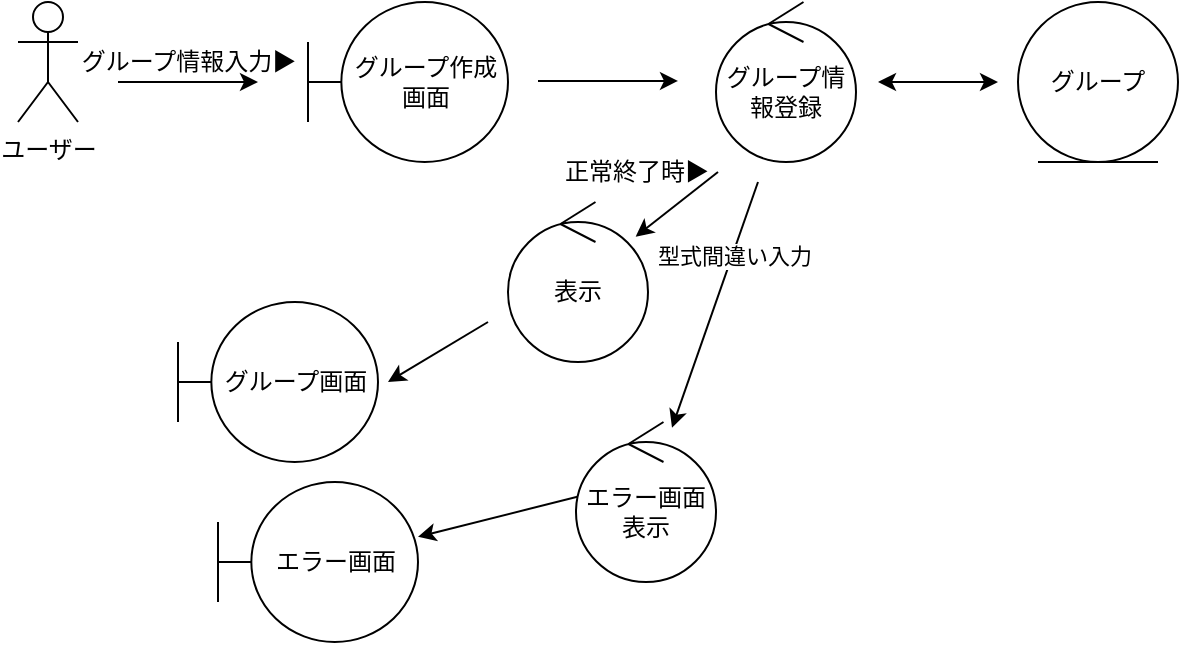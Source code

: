 <mxfile>
    <diagram id="wJeNWoLLC2793GoXLWI5" name="グループ作成">
        <mxGraphModel dx="276" dy="419" grid="1" gridSize="10" guides="1" tooltips="1" connect="1" arrows="1" fold="1" page="1" pageScale="1" pageWidth="827" pageHeight="1169" math="0" shadow="0">
            <root>
                <mxCell id="0"/>
                <mxCell id="1" parent="0"/>
                <mxCell id="2" value="ユーザー" style="shape=umlActor;verticalLabelPosition=bottom;verticalAlign=top;html=1;outlineConnect=0;" parent="1" vertex="1">
                    <mxGeometry x="30" y="190" width="30" height="60" as="geometry"/>
                </mxCell>
                <mxCell id="6" value="グループ作成画面" style="shape=umlBoundary;whiteSpace=wrap;html=1;" parent="1" vertex="1">
                    <mxGeometry x="175" y="190" width="100" height="80" as="geometry"/>
                </mxCell>
                <mxCell id="8" value="" style="endArrow=classic;html=1;" parent="1" edge="1">
                    <mxGeometry width="50" height="50" relative="1" as="geometry">
                        <mxPoint x="80" y="230" as="sourcePoint"/>
                        <mxPoint x="150" y="230" as="targetPoint"/>
                    </mxGeometry>
                </mxCell>
                <mxCell id="11" value="" style="endArrow=classic;html=1;" parent="1" edge="1">
                    <mxGeometry width="50" height="50" relative="1" as="geometry">
                        <mxPoint x="290" y="229.47" as="sourcePoint"/>
                        <mxPoint x="360" y="229.47" as="targetPoint"/>
                    </mxGeometry>
                </mxCell>
                <mxCell id="13" value="グループ画面" style="shape=umlBoundary;whiteSpace=wrap;html=1;" parent="1" vertex="1">
                    <mxGeometry x="110" y="340" width="100" height="80" as="geometry"/>
                </mxCell>
                <mxCell id="14" value="エラー画面" style="shape=umlBoundary;whiteSpace=wrap;html=1;" parent="1" vertex="1">
                    <mxGeometry x="130" y="430" width="100" height="80" as="geometry"/>
                </mxCell>
                <mxCell id="15" value="" style="endArrow=classic;html=1;" parent="1" target="28" edge="1">
                    <mxGeometry width="50" height="50" relative="1" as="geometry">
                        <mxPoint x="380" y="275" as="sourcePoint"/>
                        <mxPoint x="412" y="315" as="targetPoint"/>
                    </mxGeometry>
                </mxCell>
                <mxCell id="16" value="" style="endArrow=classic;html=1;" parent="1" target="29" edge="1">
                    <mxGeometry width="50" height="50" relative="1" as="geometry">
                        <mxPoint x="400" y="280" as="sourcePoint"/>
                        <mxPoint x="370" y="360" as="targetPoint"/>
                    </mxGeometry>
                </mxCell>
                <mxCell id="33" value="型式間違い入力" style="edgeLabel;html=1;align=center;verticalAlign=middle;resizable=0;points=[];" parent="16" vertex="1" connectable="0">
                    <mxGeometry x="-0.406" y="1" relative="1" as="geometry">
                        <mxPoint as="offset"/>
                    </mxGeometry>
                </mxCell>
                <mxCell id="17" value="" style="endArrow=classic;html=1;" parent="1" edge="1">
                    <mxGeometry width="50" height="50" relative="1" as="geometry">
                        <mxPoint x="265" y="350" as="sourcePoint"/>
                        <mxPoint x="215" y="380" as="targetPoint"/>
                    </mxGeometry>
                </mxCell>
                <mxCell id="19" value="グループ情報登録" style="ellipse;shape=umlControl;whiteSpace=wrap;html=1;" parent="1" vertex="1">
                    <mxGeometry x="379" y="190" width="70" height="80" as="geometry"/>
                </mxCell>
                <mxCell id="22" value="グループ情報入力▶" style="text;html=1;align=center;verticalAlign=middle;resizable=0;points=[];autosize=1;strokeColor=none;fillColor=none;" parent="1" vertex="1">
                    <mxGeometry x="50" y="205" width="130" height="30" as="geometry"/>
                </mxCell>
                <mxCell id="26" value="" style="endArrow=classic;html=1;" parent="1" target="14" edge="1">
                    <mxGeometry width="50" height="50" relative="1" as="geometry">
                        <mxPoint x="339" y="430" as="sourcePoint"/>
                        <mxPoint x="379" y="438.95" as="targetPoint"/>
                    </mxGeometry>
                </mxCell>
                <mxCell id="27" value="グループ" style="ellipse;shape=umlEntity;whiteSpace=wrap;html=1;" parent="1" vertex="1">
                    <mxGeometry x="530" y="190" width="80" height="80" as="geometry"/>
                </mxCell>
                <mxCell id="28" value="表示" style="ellipse;shape=umlControl;whiteSpace=wrap;html=1;" parent="1" vertex="1">
                    <mxGeometry x="275" y="290" width="70" height="80" as="geometry"/>
                </mxCell>
                <mxCell id="29" value="エラー画面表示" style="ellipse;shape=umlControl;whiteSpace=wrap;html=1;" parent="1" vertex="1">
                    <mxGeometry x="309" y="400" width="70" height="80" as="geometry"/>
                </mxCell>
                <mxCell id="31" value="正常終了時▶" style="text;html=1;align=center;verticalAlign=middle;resizable=0;points=[];autosize=1;strokeColor=none;fillColor=none;" parent="1" vertex="1">
                    <mxGeometry x="289" y="260" width="100" height="30" as="geometry"/>
                </mxCell>
                <mxCell id="4wMDzKGDCmmX4mm_2s63-34" value="" style="endArrow=classic;startArrow=classic;html=1;" parent="1" edge="1">
                    <mxGeometry width="50" height="50" relative="1" as="geometry">
                        <mxPoint x="460" y="230" as="sourcePoint"/>
                        <mxPoint x="520" y="230" as="targetPoint"/>
                    </mxGeometry>
                </mxCell>
            </root>
        </mxGraphModel>
    </diagram>
    <diagram id="9w4y1-wrtkpJkyDEFTM0" name="グループ参加">
        <mxGraphModel dx="492" dy="559" grid="1" gridSize="10" guides="1" tooltips="1" connect="1" arrows="1" fold="1" page="1" pageScale="1" pageWidth="827" pageHeight="1169" math="0" shadow="0">
            <root>
                <mxCell id="0"/>
                <mxCell id="1" parent="0"/>
                <mxCell id="sMGENTJ3LTWp_Eu01ZLw-1" value="ユーザー" style="shape=umlActor;verticalLabelPosition=bottom;verticalAlign=top;html=1;outlineConnect=0;" parent="1" vertex="1">
                    <mxGeometry x="30" y="190" width="30" height="60" as="geometry"/>
                </mxCell>
                <mxCell id="sMGENTJ3LTWp_Eu01ZLw-2" value="グループ参加画面" style="shape=umlBoundary;whiteSpace=wrap;html=1;" parent="1" vertex="1">
                    <mxGeometry x="189" y="190" width="100" height="80" as="geometry"/>
                </mxCell>
                <mxCell id="sMGENTJ3LTWp_Eu01ZLw-3" value="" style="endArrow=classic;html=1;" parent="1" edge="1">
                    <mxGeometry width="50" height="50" relative="1" as="geometry">
                        <mxPoint x="80" y="230" as="sourcePoint"/>
                        <mxPoint x="180" y="230" as="targetPoint"/>
                    </mxGeometry>
                </mxCell>
                <mxCell id="sMGENTJ3LTWp_Eu01ZLw-4" value="" style="endArrow=classic;html=1;" parent="1" edge="1">
                    <mxGeometry width="50" height="50" relative="1" as="geometry">
                        <mxPoint x="290" y="229.47" as="sourcePoint"/>
                        <mxPoint x="360" y="229.47" as="targetPoint"/>
                    </mxGeometry>
                </mxCell>
                <mxCell id="sMGENTJ3LTWp_Eu01ZLw-5" value="グループ画面" style="shape=umlBoundary;whiteSpace=wrap;html=1;" parent="1" vertex="1">
                    <mxGeometry x="110" y="340" width="100" height="80" as="geometry"/>
                </mxCell>
                <mxCell id="sMGENTJ3LTWp_Eu01ZLw-6" value="エラー画面" style="shape=umlBoundary;whiteSpace=wrap;html=1;" parent="1" vertex="1">
                    <mxGeometry x="130" y="430" width="100" height="80" as="geometry"/>
                </mxCell>
                <mxCell id="sMGENTJ3LTWp_Eu01ZLw-7" value="" style="endArrow=classic;html=1;" parent="1" target="sMGENTJ3LTWp_Eu01ZLw-15" edge="1">
                    <mxGeometry width="50" height="50" relative="1" as="geometry">
                        <mxPoint x="380" y="275" as="sourcePoint"/>
                        <mxPoint x="412" y="315" as="targetPoint"/>
                    </mxGeometry>
                </mxCell>
                <mxCell id="sMGENTJ3LTWp_Eu01ZLw-8" value="" style="endArrow=classic;html=1;" parent="1" edge="1">
                    <mxGeometry width="50" height="50" relative="1" as="geometry">
                        <mxPoint x="400" y="280" as="sourcePoint"/>
                        <mxPoint x="356.999" y="402.861" as="targetPoint"/>
                    </mxGeometry>
                </mxCell>
                <mxCell id="sMGENTJ3LTWp_Eu01ZLw-9" value="入力間違い" style="edgeLabel;html=1;align=center;verticalAlign=middle;resizable=0;points=[];" parent="sMGENTJ3LTWp_Eu01ZLw-8" vertex="1" connectable="0">
                    <mxGeometry x="-0.406" y="1" relative="1" as="geometry">
                        <mxPoint as="offset"/>
                    </mxGeometry>
                </mxCell>
                <mxCell id="sMGENTJ3LTWp_Eu01ZLw-10" value="" style="endArrow=classic;html=1;" parent="1" edge="1">
                    <mxGeometry width="50" height="50" relative="1" as="geometry">
                        <mxPoint x="265" y="350" as="sourcePoint"/>
                        <mxPoint x="215" y="380" as="targetPoint"/>
                    </mxGeometry>
                </mxCell>
                <mxCell id="sMGENTJ3LTWp_Eu01ZLw-11" value="入力内容照合" style="ellipse;shape=umlControl;whiteSpace=wrap;html=1;" parent="1" vertex="1">
                    <mxGeometry x="380" y="190" width="69" height="80" as="geometry"/>
                </mxCell>
                <mxCell id="sMGENTJ3LTWp_Eu01ZLw-12" value="グループID、パスワード&lt;br&gt;入力▶" style="text;html=1;align=center;verticalAlign=middle;resizable=0;points=[];autosize=1;strokeColor=none;fillColor=none;" parent="1" vertex="1">
                    <mxGeometry x="50" y="190" width="160" height="40" as="geometry"/>
                </mxCell>
                <mxCell id="sMGENTJ3LTWp_Eu01ZLw-13" value="" style="endArrow=classic;html=1;" parent="1" target="sMGENTJ3LTWp_Eu01ZLw-6" edge="1">
                    <mxGeometry width="50" height="50" relative="1" as="geometry">
                        <mxPoint x="339" y="430" as="sourcePoint"/>
                        <mxPoint x="379" y="438.95" as="targetPoint"/>
                    </mxGeometry>
                </mxCell>
                <mxCell id="sMGENTJ3LTWp_Eu01ZLw-14" value="グループ" style="ellipse;shape=umlEntity;whiteSpace=wrap;html=1;" parent="1" vertex="1">
                    <mxGeometry x="530" y="190" width="80" height="80" as="geometry"/>
                </mxCell>
                <mxCell id="sMGENTJ3LTWp_Eu01ZLw-15" value="表示" style="ellipse;shape=umlControl;whiteSpace=wrap;html=1;" parent="1" vertex="1">
                    <mxGeometry x="275" y="290" width="70" height="80" as="geometry"/>
                </mxCell>
                <mxCell id="sMGENTJ3LTWp_Eu01ZLw-16" value="エラー画面表示" style="ellipse;shape=umlControl;whiteSpace=wrap;html=1;" parent="1" vertex="1">
                    <mxGeometry x="309" y="400" width="70" height="80" as="geometry"/>
                </mxCell>
                <mxCell id="sMGENTJ3LTWp_Eu01ZLw-17" value="正常終了時▶" style="text;html=1;align=center;verticalAlign=middle;resizable=0;points=[];autosize=1;strokeColor=none;fillColor=none;" parent="1" vertex="1">
                    <mxGeometry x="289" y="260" width="100" height="30" as="geometry"/>
                </mxCell>
                <mxCell id="sMGENTJ3LTWp_Eu01ZLw-18" value="" style="endArrow=classic;startArrow=classic;html=1;" parent="1" edge="1">
                    <mxGeometry width="50" height="50" relative="1" as="geometry">
                        <mxPoint x="460" y="230" as="sourcePoint"/>
                        <mxPoint x="520" y="230" as="targetPoint"/>
                    </mxGeometry>
                </mxCell>
            </root>
        </mxGraphModel>
    </diagram>
    <diagram id="cIU3wZV6-8qFfKKW9375" name="グループ退出">
        <mxGraphModel dx="568" dy="645" grid="1" gridSize="10" guides="1" tooltips="1" connect="1" arrows="1" fold="1" page="1" pageScale="1" pageWidth="827" pageHeight="1169" math="0" shadow="0">
            <root>
                <mxCell id="0"/>
                <mxCell id="1" parent="0"/>
                <mxCell id="ybOlB4m-9DZy0hFJwoOR-1" value="ユーザー" style="shape=umlActor;verticalLabelPosition=bottom;verticalAlign=top;html=1;outlineConnect=0;" parent="1" vertex="1">
                    <mxGeometry x="40" y="380" width="40" height="80" as="geometry"/>
                </mxCell>
                <mxCell id="ybOlB4m-9DZy0hFJwoOR-2" value="表示" style="ellipse;shape=umlControl;whiteSpace=wrap;html=1;" parent="1" vertex="1">
                    <mxGeometry x="350" y="430" width="80" height="90" as="geometry"/>
                </mxCell>
                <mxCell id="ybOlB4m-9DZy0hFJwoOR-3" value="グループ" style="ellipse;shape=umlEntity;whiteSpace=wrap;html=1;" parent="1" vertex="1">
                    <mxGeometry x="670" y="535" width="80" height="80" as="geometry"/>
                </mxCell>
                <mxCell id="ybOlB4m-9DZy0hFJwoOR-4" value="グループ確認画面" style="shape=umlBoundary;whiteSpace=wrap;html=1;" parent="1" vertex="1">
                    <mxGeometry x="180" y="380" width="100" height="80" as="geometry"/>
                </mxCell>
                <mxCell id="ybOlB4m-9DZy0hFJwoOR-5" value="トップページ" style="shape=umlBoundary;whiteSpace=wrap;html=1;" parent="1" vertex="1">
                    <mxGeometry x="180" y="700" width="100" height="80" as="geometry"/>
                </mxCell>
                <mxCell id="ybOlB4m-9DZy0hFJwoOR-6" style="edgeStyle=none;html=1;" parent="1" source="ybOlB4m-9DZy0hFJwoOR-7" target="ybOlB4m-9DZy0hFJwoOR-9" edge="1">
                    <mxGeometry relative="1" as="geometry"/>
                </mxCell>
                <mxCell id="ybOlB4m-9DZy0hFJwoOR-7" value="退出&lt;br&gt;ダイアログ" style="shape=umlBoundary;whiteSpace=wrap;html=1;" parent="1" vertex="1">
                    <mxGeometry x="180" y="535" width="100" height="80" as="geometry"/>
                </mxCell>
                <mxCell id="ybOlB4m-9DZy0hFJwoOR-8" value="表示" style="ellipse;shape=umlControl;whiteSpace=wrap;html=1;" parent="1" vertex="1">
                    <mxGeometry x="400" y="625" width="80" height="90" as="geometry"/>
                </mxCell>
                <mxCell id="ybOlB4m-9DZy0hFJwoOR-9" value="更新" style="ellipse;shape=umlControl;whiteSpace=wrap;html=1;" parent="1" vertex="1">
                    <mxGeometry x="510" y="530" width="80" height="90" as="geometry"/>
                </mxCell>
                <mxCell id="ybOlB4m-9DZy0hFJwoOR-10" value="" style="endArrow=classic;html=1;" parent="1" source="ybOlB4m-9DZy0hFJwoOR-1" edge="1">
                    <mxGeometry width="50" height="50" relative="1" as="geometry">
                        <mxPoint x="80" y="370" as="sourcePoint"/>
                        <mxPoint x="180" y="420" as="targetPoint"/>
                    </mxGeometry>
                </mxCell>
                <mxCell id="ybOlB4m-9DZy0hFJwoOR-11" value="" style="endArrow=classic;html=1;exitX=1.007;exitY=0.458;exitDx=0;exitDy=0;exitPerimeter=0;" parent="1" source="ybOlB4m-9DZy0hFJwoOR-4" target="ybOlB4m-9DZy0hFJwoOR-2" edge="1">
                    <mxGeometry width="50" height="50" relative="1" as="geometry">
                        <mxPoint x="390" y="440" as="sourcePoint"/>
                        <mxPoint x="440" y="390" as="targetPoint"/>
                    </mxGeometry>
                </mxCell>
                <mxCell id="ybOlB4m-9DZy0hFJwoOR-12" value="" style="endArrow=classic;startArrow=classic;html=1;entryX=0;entryY=0.5;entryDx=0;entryDy=0;" parent="1" source="ybOlB4m-9DZy0hFJwoOR-9" target="ybOlB4m-9DZy0hFJwoOR-3" edge="1">
                    <mxGeometry width="50" height="50" relative="1" as="geometry">
                        <mxPoint x="640" y="510" as="sourcePoint"/>
                        <mxPoint x="520" y="480" as="targetPoint"/>
                    </mxGeometry>
                </mxCell>
                <mxCell id="ybOlB4m-9DZy0hFJwoOR-13" value="" style="endArrow=classic;html=1;exitX=-0.025;exitY=0.578;exitDx=0;exitDy=0;exitPerimeter=0;entryX=0.88;entryY=0.146;entryDx=0;entryDy=0;entryPerimeter=0;" parent="1" source="ybOlB4m-9DZy0hFJwoOR-2" target="ybOlB4m-9DZy0hFJwoOR-7" edge="1">
                    <mxGeometry width="50" height="50" relative="1" as="geometry">
                        <mxPoint x="390" y="480" as="sourcePoint"/>
                        <mxPoint x="280" y="540" as="targetPoint"/>
                    </mxGeometry>
                </mxCell>
                <mxCell id="ybOlB4m-9DZy0hFJwoOR-14" value="" style="endArrow=classic;html=1;entryX=0.867;entryY=0.244;entryDx=0;entryDy=0;entryPerimeter=0;" parent="1" source="ybOlB4m-9DZy0hFJwoOR-9" target="ybOlB4m-9DZy0hFJwoOR-8" edge="1">
                    <mxGeometry width="50" height="50" relative="1" as="geometry">
                        <mxPoint x="520" y="460" as="sourcePoint"/>
                        <mxPoint x="440" y="430" as="targetPoint"/>
                    </mxGeometry>
                </mxCell>
                <mxCell id="ybOlB4m-9DZy0hFJwoOR-15" value="" style="endArrow=classic;html=1;exitX=0;exitY=0.659;exitDx=0;exitDy=0;exitPerimeter=0;entryX=1.007;entryY=0.508;entryDx=0;entryDy=0;entryPerimeter=0;" parent="1" source="ybOlB4m-9DZy0hFJwoOR-8" target="ybOlB4m-9DZy0hFJwoOR-5" edge="1">
                    <mxGeometry width="50" height="50" relative="1" as="geometry">
                        <mxPoint x="360" y="570" as="sourcePoint"/>
                        <mxPoint x="410" y="520" as="targetPoint"/>
                    </mxGeometry>
                </mxCell>
                <mxCell id="ybOlB4m-9DZy0hFJwoOR-16" value="退出をクリック▶" style="text;html=1;strokeColor=none;fillColor=none;align=center;verticalAlign=middle;whiteSpace=wrap;rounded=0;" parent="1" vertex="1">
                    <mxGeometry x="80" y="390" width="100" height="30" as="geometry"/>
                </mxCell>
                <mxCell id="ybOlB4m-9DZy0hFJwoOR-17" value="表示" style="ellipse;shape=umlControl;whiteSpace=wrap;html=1;" parent="1" vertex="1">
                    <mxGeometry x="460" y="765" width="80" height="90" as="geometry"/>
                </mxCell>
                <mxCell id="ybOlB4m-9DZy0hFJwoOR-18" value="退出処理&lt;br&gt;エラー" style="shape=umlBoundary;whiteSpace=wrap;html=1;" parent="1" vertex="1">
                    <mxGeometry x="180" y="820" width="100" height="80" as="geometry"/>
                </mxCell>
                <mxCell id="ybOlB4m-9DZy0hFJwoOR-19" value="" style="endArrow=classic;html=1;entryX=1.027;entryY=0.458;entryDx=0;entryDy=0;entryPerimeter=0;exitX=0.017;exitY=0.504;exitDx=0;exitDy=0;exitPerimeter=0;" parent="1" source="ybOlB4m-9DZy0hFJwoOR-17" target="ybOlB4m-9DZy0hFJwoOR-18" edge="1">
                    <mxGeometry width="50" height="50" relative="1" as="geometry">
                        <mxPoint x="360" y="680" as="sourcePoint"/>
                        <mxPoint x="410" y="630" as="targetPoint"/>
                    </mxGeometry>
                </mxCell>
                <mxCell id="ybOlB4m-9DZy0hFJwoOR-20" value="" style="endArrow=classic;html=1;entryX=0.867;entryY=0.23;entryDx=0;entryDy=0;entryPerimeter=0;" parent="1" source="ybOlB4m-9DZy0hFJwoOR-9" target="ybOlB4m-9DZy0hFJwoOR-17" edge="1">
                    <mxGeometry width="50" height="50" relative="1" as="geometry">
                        <mxPoint x="520" y="460" as="sourcePoint"/>
                        <mxPoint x="410" y="630" as="targetPoint"/>
                    </mxGeometry>
                </mxCell>
                <mxCell id="ybOlB4m-9DZy0hFJwoOR-21" value="システム&lt;br&gt;不良時▼" style="text;html=1;align=center;verticalAlign=middle;resizable=0;points=[];autosize=1;strokeColor=none;fillColor=none;" parent="1" vertex="1">
                    <mxGeometry x="530" y="700" width="70" height="40" as="geometry"/>
                </mxCell>
                <mxCell id="ybOlB4m-9DZy0hFJwoOR-22" value="正常終了時▼" style="text;html=1;align=center;verticalAlign=middle;resizable=0;points=[];autosize=1;strokeColor=none;fillColor=none;" parent="1" vertex="1">
                    <mxGeometry x="400" y="600" width="100" height="30" as="geometry"/>
                </mxCell>
                <mxCell id="ybOlB4m-9DZy0hFJwoOR-23" value="" style="endArrow=classic;html=1;entryX=0.58;entryY=1.025;entryDx=0;entryDy=0;entryPerimeter=0;exitX=0.564;exitY=-0.037;exitDx=0;exitDy=0;exitPerimeter=0;" parent="1" source="ybOlB4m-9DZy0hFJwoOR-7" target="ybOlB4m-9DZy0hFJwoOR-4" edge="1">
                    <mxGeometry width="50" height="50" relative="1" as="geometry">
                        <mxPoint x="238" y="520" as="sourcePoint"/>
                        <mxPoint x="300" y="550" as="targetPoint"/>
                    </mxGeometry>
                </mxCell>
                <mxCell id="ybOlB4m-9DZy0hFJwoOR-24" value="" style="endArrow=classic;html=1;entryX=0;entryY=0.458;entryDx=0;entryDy=0;entryPerimeter=0;" parent="1" target="ybOlB4m-9DZy0hFJwoOR-7" edge="1">
                    <mxGeometry width="50" height="50" relative="1" as="geometry">
                        <mxPoint x="80" y="420" as="sourcePoint"/>
                        <mxPoint x="300" y="550" as="targetPoint"/>
                    </mxGeometry>
                </mxCell>
                <mxCell id="ybOlB4m-9DZy0hFJwoOR-25" value="はい/いいえを選択▶" style="text;html=1;align=center;verticalAlign=middle;resizable=0;points=[];autosize=1;strokeColor=none;fillColor=none;" parent="1" vertex="1">
                    <mxGeometry x="65" y="480" width="130" height="30" as="geometry"/>
                </mxCell>
                <mxCell id="ybOlB4m-9DZy0hFJwoOR-26" value="いいえ&lt;br&gt;選択時▲" style="text;html=1;align=center;verticalAlign=middle;resizable=0;points=[];autosize=1;strokeColor=none;fillColor=none;" parent="1" vertex="1">
                    <mxGeometry x="240" y="470" width="70" height="40" as="geometry"/>
                </mxCell>
                <mxCell id="vejXJjYVCODWIGoWRgKd-1" value="はい選択時▶" style="text;html=1;align=center;verticalAlign=middle;resizable=0;points=[];autosize=1;strokeColor=none;fillColor=none;" parent="1" vertex="1">
                    <mxGeometry x="350" y="545" width="100" height="30" as="geometry"/>
                </mxCell>
            </root>
        </mxGraphModel>
    </diagram>
    <diagram id="5SX-36IdxXHDZSWkke02" name="状況変更">
        <mxGraphModel dx="778" dy="419" grid="1" gridSize="10" guides="1" tooltips="1" connect="1" arrows="1" fold="1" page="1" pageScale="1" pageWidth="827" pageHeight="1169" math="0" shadow="0">
            <root>
                <mxCell id="0"/>
                <mxCell id="1" parent="0"/>
                <mxCell id="ElKB3q9KncF_34kqtlDt-1" value="ユーザー" style="shape=umlActor;verticalLabelPosition=bottom;verticalAlign=top;html=1;outlineConnect=0;" parent="1" vertex="1">
                    <mxGeometry x="80" y="200" width="40" height="80" as="geometry"/>
                </mxCell>
                <mxCell id="ElKB3q9KncF_34kqtlDt-2" value="表示" style="ellipse;shape=umlControl;whiteSpace=wrap;html=1;" parent="1" vertex="1">
                    <mxGeometry x="380" y="290" width="80" height="90" as="geometry"/>
                </mxCell>
                <mxCell id="ElKB3q9KncF_34kqtlDt-3" value="ユーザー" style="ellipse;shape=umlEntity;whiteSpace=wrap;html=1;" parent="1" vertex="1">
                    <mxGeometry x="640" y="200" width="80" height="80" as="geometry"/>
                </mxCell>
                <mxCell id="ElKB3q9KncF_34kqtlDt-4" value="マップ画面" style="shape=umlBoundary;whiteSpace=wrap;html=1;" parent="1" vertex="1">
                    <mxGeometry x="220" y="200" width="100" height="80" as="geometry"/>
                </mxCell>
                <mxCell id="ElKB3q9KncF_34kqtlDt-6" value="マップ画面" style="shape=umlBoundary;whiteSpace=wrap;html=1;" parent="1" vertex="1">
                    <mxGeometry x="220" y="320" width="100" height="80" as="geometry"/>
                </mxCell>
                <mxCell id="ElKB3q9KncF_34kqtlDt-8" value="ユーザー状況変更" style="ellipse;shape=umlControl;whiteSpace=wrap;html=1;" parent="1" vertex="1">
                    <mxGeometry x="520" y="190" width="80" height="90" as="geometry"/>
                </mxCell>
                <mxCell id="ElKB3q9KncF_34kqtlDt-9" value="" style="endArrow=classic;html=1;" parent="1" source="ElKB3q9KncF_34kqtlDt-1" edge="1">
                    <mxGeometry width="50" height="50" relative="1" as="geometry">
                        <mxPoint x="120" y="190" as="sourcePoint"/>
                        <mxPoint x="220" y="240" as="targetPoint"/>
                    </mxGeometry>
                </mxCell>
                <mxCell id="ElKB3q9KncF_34kqtlDt-10" value="" style="endArrow=classic;html=1;exitX=1.007;exitY=0.458;exitDx=0;exitDy=0;exitPerimeter=0;entryX=-0.008;entryY=0.533;entryDx=0;entryDy=0;entryPerimeter=0;" parent="1" source="ElKB3q9KncF_34kqtlDt-4" target="ElKB3q9KncF_34kqtlDt-8" edge="1">
                    <mxGeometry width="50" height="50" relative="1" as="geometry">
                        <mxPoint x="430" y="260" as="sourcePoint"/>
                        <mxPoint x="480" y="210" as="targetPoint"/>
                    </mxGeometry>
                </mxCell>
                <mxCell id="ElKB3q9KncF_34kqtlDt-11" value="" style="endArrow=classic;startArrow=classic;html=1;entryX=0;entryY=0.5;entryDx=0;entryDy=0;" parent="1" target="ElKB3q9KncF_34kqtlDt-3" edge="1">
                    <mxGeometry width="50" height="50" relative="1" as="geometry">
                        <mxPoint x="600" y="240" as="sourcePoint"/>
                        <mxPoint x="480" y="210" as="targetPoint"/>
                    </mxGeometry>
                </mxCell>
                <mxCell id="ElKB3q9KncF_34kqtlDt-12" value="" style="endArrow=classic;html=1;entryX=1.025;entryY=0.526;entryDx=0;entryDy=0;entryPerimeter=0;" parent="1" target="ElKB3q9KncF_34kqtlDt-2" edge="1">
                    <mxGeometry width="50" height="50" relative="1" as="geometry">
                        <mxPoint x="560" y="280" as="sourcePoint"/>
                        <mxPoint x="480" y="250" as="targetPoint"/>
                    </mxGeometry>
                </mxCell>
                <mxCell id="ElKB3q9KncF_34kqtlDt-13" value="" style="endArrow=classic;html=1;exitX=-0.025;exitY=0.578;exitDx=0;exitDy=0;exitPerimeter=0;" parent="1" source="ElKB3q9KncF_34kqtlDt-2" edge="1">
                    <mxGeometry width="50" height="50" relative="1" as="geometry">
                        <mxPoint x="430" y="300" as="sourcePoint"/>
                        <mxPoint x="320" y="360" as="targetPoint"/>
                    </mxGeometry>
                </mxCell>
                <mxCell id="ElKB3q9KncF_34kqtlDt-16" value="自分の状況を&lt;br&gt;クリック▶" style="text;html=1;strokeColor=none;fillColor=none;align=center;verticalAlign=middle;whiteSpace=wrap;rounded=0;" parent="1" vertex="1">
                    <mxGeometry x="120" y="250" width="100" height="30" as="geometry"/>
                </mxCell>
                <mxCell id="ElKB3q9KncF_34kqtlDt-23" value="正常完了時▼" style="text;html=1;align=center;verticalAlign=middle;resizable=0;points=[];autosize=1;strokeColor=none;fillColor=none;" parent="1" vertex="1">
                    <mxGeometry x="440" y="280" width="100" height="30" as="geometry"/>
                </mxCell>
                <mxCell id="ElKB3q9KncF_34kqtlDt-24" value="情報更新&lt;br&gt;エラー画面" style="shape=umlBoundary;whiteSpace=wrap;html=1;" parent="1" vertex="1">
                    <mxGeometry x="220" y="460" width="100" height="80" as="geometry"/>
                </mxCell>
                <mxCell id="ElKB3q9KncF_34kqtlDt-25" value="表示" style="ellipse;shape=umlControl;whiteSpace=wrap;html=1;" parent="1" vertex="1">
                    <mxGeometry x="470" y="430" width="80" height="90" as="geometry"/>
                </mxCell>
                <mxCell id="ElKB3q9KncF_34kqtlDt-26" value="" style="endArrow=classic;html=1;exitX=0.5;exitY=1.007;exitDx=0;exitDy=0;exitPerimeter=0;entryX=0.758;entryY=0.148;entryDx=0;entryDy=0;entryPerimeter=0;" parent="1" source="ElKB3q9KncF_34kqtlDt-8" target="ElKB3q9KncF_34kqtlDt-25" edge="1">
                    <mxGeometry width="50" height="50" relative="1" as="geometry">
                        <mxPoint x="550" y="510" as="sourcePoint"/>
                        <mxPoint x="600" y="460" as="targetPoint"/>
                    </mxGeometry>
                </mxCell>
                <mxCell id="ElKB3q9KncF_34kqtlDt-27" value="" style="endArrow=classic;html=1;exitX=-0.033;exitY=0.57;exitDx=0;exitDy=0;exitPerimeter=0;entryX=1.027;entryY=0.508;entryDx=0;entryDy=0;entryPerimeter=0;" parent="1" source="ElKB3q9KncF_34kqtlDt-25" target="ElKB3q9KncF_34kqtlDt-24" edge="1">
                    <mxGeometry width="50" height="50" relative="1" as="geometry">
                        <mxPoint x="550" y="640" as="sourcePoint"/>
                        <mxPoint x="600" y="590" as="targetPoint"/>
                    </mxGeometry>
                </mxCell>
                <mxCell id="ElKB3q9KncF_34kqtlDt-28" value="システム&lt;br&gt;不良時▼" style="text;html=1;align=center;verticalAlign=middle;resizable=0;points=[];autosize=1;strokeColor=none;fillColor=none;" parent="1" vertex="1">
                    <mxGeometry x="480" y="360" width="70" height="40" as="geometry"/>
                </mxCell>
            </root>
        </mxGraphModel>
    </diagram>
    <diagram id="EhdvIxzpB5uBowc1hbdK" name="位置情報表示">
        <mxGraphModel dx="492" dy="559" grid="1" gridSize="10" guides="1" tooltips="1" connect="1" arrows="1" fold="1" page="1" pageScale="1" pageWidth="827" pageHeight="1169" math="0" shadow="0">
            <root>
                <mxCell id="0"/>
                <mxCell id="1" parent="0"/>
                <mxCell id="p6p_EUbDa11gkW9T7EBI-1" value="ユーザー" style="shape=umlActor;verticalLabelPosition=bottom;verticalAlign=top;html=1;outlineConnect=0;" parent="1" vertex="1">
                    <mxGeometry x="80" y="200" width="40" height="80" as="geometry"/>
                </mxCell>
                <mxCell id="p6p_EUbDa11gkW9T7EBI-2" value="位置情報" style="ellipse;shape=umlEntity;whiteSpace=wrap;html=1;" parent="1" vertex="1">
                    <mxGeometry x="640" y="200" width="80" height="80" as="geometry"/>
                </mxCell>
                <mxCell id="p6p_EUbDa11gkW9T7EBI-3" value="マップ画面" style="shape=umlBoundary;whiteSpace=wrap;html=1;" parent="1" vertex="1">
                    <mxGeometry x="220" y="200" width="100" height="80" as="geometry"/>
                </mxCell>
                <mxCell id="p6p_EUbDa11gkW9T7EBI-4" value="データ&lt;br&gt;取得" style="ellipse;shape=umlControl;whiteSpace=wrap;html=1;" parent="1" vertex="1">
                    <mxGeometry x="520" y="190" width="80" height="90" as="geometry"/>
                </mxCell>
                <mxCell id="p6p_EUbDa11gkW9T7EBI-5" value="" style="endArrow=classic;html=1;" parent="1" source="p6p_EUbDa11gkW9T7EBI-1" edge="1">
                    <mxGeometry width="50" height="50" relative="1" as="geometry">
                        <mxPoint x="120" y="190" as="sourcePoint"/>
                        <mxPoint x="220" y="240" as="targetPoint"/>
                    </mxGeometry>
                </mxCell>
                <mxCell id="p6p_EUbDa11gkW9T7EBI-6" value="" style="endArrow=classic;html=1;exitX=1.007;exitY=0.458;exitDx=0;exitDy=0;exitPerimeter=0;entryX=-0.008;entryY=0.533;entryDx=0;entryDy=0;entryPerimeter=0;" parent="1" source="p6p_EUbDa11gkW9T7EBI-3" target="p6p_EUbDa11gkW9T7EBI-4" edge="1">
                    <mxGeometry width="50" height="50" relative="1" as="geometry">
                        <mxPoint x="430" y="260" as="sourcePoint"/>
                        <mxPoint x="480" y="210" as="targetPoint"/>
                    </mxGeometry>
                </mxCell>
                <mxCell id="p6p_EUbDa11gkW9T7EBI-7" value="" style="endArrow=classic;startArrow=classic;html=1;entryX=0;entryY=0.5;entryDx=0;entryDy=0;" parent="1" target="p6p_EUbDa11gkW9T7EBI-2" edge="1">
                    <mxGeometry width="50" height="50" relative="1" as="geometry">
                        <mxPoint x="600" y="240" as="sourcePoint"/>
                        <mxPoint x="480" y="210" as="targetPoint"/>
                    </mxGeometry>
                </mxCell>
                <mxCell id="p6p_EUbDa11gkW9T7EBI-8" value="" style="endArrow=classic;html=1;" parent="1" target="p6p_EUbDa11gkW9T7EBI-12" edge="1">
                    <mxGeometry width="50" height="50" relative="1" as="geometry">
                        <mxPoint x="560" y="280" as="sourcePoint"/>
                        <mxPoint x="462" y="337.34" as="targetPoint"/>
                    </mxGeometry>
                </mxCell>
                <mxCell id="p6p_EUbDa11gkW9T7EBI-9" value="" style="endArrow=classic;html=1;exitX=-0.041;exitY=0.61;exitDx=0;exitDy=0;exitPerimeter=0;entryX=0.996;entryY=0.384;entryDx=0;entryDy=0;entryPerimeter=0;" parent="1" source="p6p_EUbDa11gkW9T7EBI-12" target="p6p_EUbDa11gkW9T7EBI-13" edge="1">
                    <mxGeometry width="50" height="50" relative="1" as="geometry">
                        <mxPoint x="378" y="342.02" as="sourcePoint"/>
                        <mxPoint x="320" y="360" as="targetPoint"/>
                    </mxGeometry>
                </mxCell>
                <mxCell id="p6p_EUbDa11gkW9T7EBI-11" value="正常終了時▼" style="text;html=1;align=center;verticalAlign=middle;resizable=0;points=[];autosize=1;strokeColor=none;fillColor=none;" parent="1" vertex="1">
                    <mxGeometry x="430" y="270" width="100" height="30" as="geometry"/>
                </mxCell>
                <mxCell id="p6p_EUbDa11gkW9T7EBI-12" value="表示" style="ellipse;shape=umlControl;whiteSpace=wrap;html=1;" parent="1" vertex="1">
                    <mxGeometry x="390" y="290" width="70" height="80" as="geometry"/>
                </mxCell>
                <mxCell id="p6p_EUbDa11gkW9T7EBI-13" value="マップ画面" style="shape=umlBoundary;whiteSpace=wrap;html=1;" parent="1" vertex="1">
                    <mxGeometry x="190" y="320" width="100" height="80" as="geometry"/>
                </mxCell>
                <mxCell id="MlC65wO2wEPsWMD_Srzb-1" value="" style="endArrow=classic;html=1;" parent="1" target="GwH2efNNcai2Da-VL5B1-1" edge="1">
                    <mxGeometry width="50" height="50" relative="1" as="geometry">
                        <mxPoint x="560" y="280" as="sourcePoint"/>
                        <mxPoint x="480" y="380" as="targetPoint"/>
                    </mxGeometry>
                </mxCell>
                <mxCell id="MlC65wO2wEPsWMD_Srzb-2" value="" style="endArrow=classic;html=1;" parent="1" target="MlC65wO2wEPsWMD_Srzb-3" edge="1">
                    <mxGeometry width="50" height="50" relative="1" as="geometry">
                        <mxPoint x="560" y="280" as="sourcePoint"/>
                        <mxPoint x="560" y="440" as="targetPoint"/>
                    </mxGeometry>
                </mxCell>
                <mxCell id="GwH2efNNcai2Da-VL5B1-3" style="edgeStyle=none;html=1;entryX=0.981;entryY=0.32;entryDx=0;entryDy=0;entryPerimeter=0;" parent="1" source="MlC65wO2wEPsWMD_Srzb-3" target="ujbgg-GbwN-FWhkTHKGv-3" edge="1">
                    <mxGeometry relative="1" as="geometry"/>
                </mxCell>
                <mxCell id="MlC65wO2wEPsWMD_Srzb-3" value="表示" style="ellipse;shape=umlControl;whiteSpace=wrap;html=1;" parent="1" vertex="1">
                    <mxGeometry x="580" y="540" width="70" height="80" as="geometry"/>
                </mxCell>
                <mxCell id="ujbgg-GbwN-FWhkTHKGv-2" value="エラー内容ポップアップ" style="shape=umlBoundary;whiteSpace=wrap;html=1;" parent="1" vertex="1">
                    <mxGeometry x="280" y="480" width="100" height="80" as="geometry"/>
                </mxCell>
                <mxCell id="ujbgg-GbwN-FWhkTHKGv-3" value="マップ画面" style="shape=umlBoundary;whiteSpace=wrap;html=1;" parent="1" vertex="1">
                    <mxGeometry x="345" y="580" width="100" height="80" as="geometry"/>
                </mxCell>
                <mxCell id="GwH2efNNcai2Da-VL5B1-2" style="edgeStyle=none;html=1;entryX=1;entryY=0.25;entryDx=0;entryDy=0;entryPerimeter=0;" parent="1" source="GwH2efNNcai2Da-VL5B1-1" target="ujbgg-GbwN-FWhkTHKGv-2" edge="1">
                    <mxGeometry relative="1" as="geometry"/>
                </mxCell>
                <mxCell id="GwH2efNNcai2Da-VL5B1-1" value="表示" style="ellipse;shape=umlControl;whiteSpace=wrap;html=1;" parent="1" vertex="1">
                    <mxGeometry x="440" y="430" width="70" height="80" as="geometry"/>
                </mxCell>
                <mxCell id="GwH2efNNcai2Da-VL5B1-4" value="マップ上表示" style="text;html=1;align=center;verticalAlign=middle;resizable=0;points=[];autosize=1;strokeColor=none;fillColor=none;" parent="1" vertex="1">
                    <mxGeometry x="345" y="460" width="100" height="30" as="geometry"/>
                </mxCell>
                <mxCell id="PURTU-7VSoYxEN_v4R7Z-1" value="自身の位置情報が取得できない場合▼" style="text;html=1;align=center;verticalAlign=middle;resizable=0;points=[];autosize=1;strokeColor=none;fillColor=none;" parent="1" vertex="1">
                    <mxGeometry x="280" y="390" width="230" height="30" as="geometry"/>
                </mxCell>
                <mxCell id="PURTU-7VSoYxEN_v4R7Z-2" value="グループメンバーの位置情報が取得ができない場合▼" style="text;html=1;align=center;verticalAlign=middle;resizable=0;points=[];autosize=1;strokeColor=none;fillColor=none;" parent="1" vertex="1">
                    <mxGeometry x="490" y="430" width="310" height="30" as="geometry"/>
                </mxCell>
            </root>
        </mxGraphModel>
    </diagram>
    <diagram id="b137FP804yb--_4rBkbR" name="ルート表示">
        <mxGraphModel dx="615" dy="698" grid="1" gridSize="10" guides="1" tooltips="1" connect="1" arrows="1" fold="1" page="1" pageScale="1" pageWidth="827" pageHeight="1169" math="0" shadow="0">
            <root>
                <mxCell id="0"/>
                <mxCell id="1" parent="0"/>
                <mxCell id="2NF9BMgUyYExiptK3kzh-1" value="ユーザー" style="shape=umlActor;verticalLabelPosition=bottom;verticalAlign=top;html=1;outlineConnect=0;" parent="1" vertex="1">
                    <mxGeometry x="80" y="200" width="40" height="80" as="geometry"/>
                </mxCell>
                <mxCell id="2NF9BMgUyYExiptK3kzh-2" value="ルート作成" style="ellipse;shape=umlControl;whiteSpace=wrap;html=1;" parent="1" vertex="1">
                    <mxGeometry x="380" y="290" width="80" height="90" as="geometry"/>
                </mxCell>
                <mxCell id="2NF9BMgUyYExiptK3kzh-3" value="位置情報" style="ellipse;shape=umlEntity;whiteSpace=wrap;html=1;" parent="1" vertex="1">
                    <mxGeometry x="640" y="200" width="80" height="80" as="geometry"/>
                </mxCell>
                <mxCell id="2NF9BMgUyYExiptK3kzh-4" value="マップ画面" style="shape=umlBoundary;whiteSpace=wrap;html=1;" parent="1" vertex="1">
                    <mxGeometry x="220" y="200" width="100" height="80" as="geometry"/>
                </mxCell>
                <mxCell id="2NF9BMgUyYExiptK3kzh-5" value="マップ画面" style="shape=umlBoundary;whiteSpace=wrap;html=1;" parent="1" vertex="1">
                    <mxGeometry x="220" y="320" width="100" height="80" as="geometry"/>
                </mxCell>
                <mxCell id="2NF9BMgUyYExiptK3kzh-6" value="位置情報取得" style="ellipse;shape=umlControl;whiteSpace=wrap;html=1;" parent="1" vertex="1">
                    <mxGeometry x="520" y="190" width="80" height="90" as="geometry"/>
                </mxCell>
                <mxCell id="2NF9BMgUyYExiptK3kzh-7" value="" style="endArrow=classic;html=1;" parent="1" source="2NF9BMgUyYExiptK3kzh-1" edge="1">
                    <mxGeometry width="50" height="50" relative="1" as="geometry">
                        <mxPoint x="120" y="190" as="sourcePoint"/>
                        <mxPoint x="220" y="240" as="targetPoint"/>
                    </mxGeometry>
                </mxCell>
                <mxCell id="2NF9BMgUyYExiptK3kzh-8" value="" style="endArrow=classic;html=1;exitX=1.007;exitY=0.458;exitDx=0;exitDy=0;exitPerimeter=0;entryX=-0.008;entryY=0.533;entryDx=0;entryDy=0;entryPerimeter=0;" parent="1" source="2NF9BMgUyYExiptK3kzh-4" target="2NF9BMgUyYExiptK3kzh-6" edge="1">
                    <mxGeometry width="50" height="50" relative="1" as="geometry">
                        <mxPoint x="430" y="260" as="sourcePoint"/>
                        <mxPoint x="480" y="210" as="targetPoint"/>
                    </mxGeometry>
                </mxCell>
                <mxCell id="2NF9BMgUyYExiptK3kzh-9" value="" style="endArrow=classic;startArrow=classic;html=1;entryX=0;entryY=0.5;entryDx=0;entryDy=0;" parent="1" target="2NF9BMgUyYExiptK3kzh-3" edge="1">
                    <mxGeometry width="50" height="50" relative="1" as="geometry">
                        <mxPoint x="600" y="240" as="sourcePoint"/>
                        <mxPoint x="480" y="210" as="targetPoint"/>
                    </mxGeometry>
                </mxCell>
                <mxCell id="2NF9BMgUyYExiptK3kzh-10" value="" style="endArrow=classic;html=1;entryX=1.025;entryY=0.526;entryDx=0;entryDy=0;entryPerimeter=0;" parent="1" target="2NF9BMgUyYExiptK3kzh-2" edge="1">
                    <mxGeometry width="50" height="50" relative="1" as="geometry">
                        <mxPoint x="560" y="280" as="sourcePoint"/>
                        <mxPoint x="480" y="250" as="targetPoint"/>
                    </mxGeometry>
                </mxCell>
                <mxCell id="2NF9BMgUyYExiptK3kzh-11" value="" style="endArrow=classic;html=1;exitX=-0.025;exitY=0.578;exitDx=0;exitDy=0;exitPerimeter=0;" parent="1" source="2NF9BMgUyYExiptK3kzh-2" edge="1">
                    <mxGeometry width="50" height="50" relative="1" as="geometry">
                        <mxPoint x="430" y="300" as="sourcePoint"/>
                        <mxPoint x="320" y="360" as="targetPoint"/>
                    </mxGeometry>
                </mxCell>
                <mxCell id="2NF9BMgUyYExiptK3kzh-13" value="正常終了時▼" style="text;html=1;align=center;verticalAlign=middle;resizable=0;points=[];autosize=1;strokeColor=none;fillColor=none;" parent="1" vertex="1">
                    <mxGeometry x="440" y="280" width="100" height="30" as="geometry"/>
                </mxCell>
                <mxCell id="2NF9BMgUyYExiptK3kzh-14" value="ルート更新&lt;br&gt;エラー画面" style="shape=umlBoundary;whiteSpace=wrap;html=1;" parent="1" vertex="1">
                    <mxGeometry x="220" y="460" width="100" height="80" as="geometry"/>
                </mxCell>
                <mxCell id="2NF9BMgUyYExiptK3kzh-15" value="表示" style="ellipse;shape=umlControl;whiteSpace=wrap;html=1;" parent="1" vertex="1">
                    <mxGeometry x="470" y="430" width="80" height="90" as="geometry"/>
                </mxCell>
                <mxCell id="2NF9BMgUyYExiptK3kzh-16" value="" style="endArrow=classic;html=1;exitX=0.5;exitY=1.007;exitDx=0;exitDy=0;exitPerimeter=0;entryX=0.758;entryY=0.148;entryDx=0;entryDy=0;entryPerimeter=0;" parent="1" source="2NF9BMgUyYExiptK3kzh-6" target="2NF9BMgUyYExiptK3kzh-15" edge="1">
                    <mxGeometry width="50" height="50" relative="1" as="geometry">
                        <mxPoint x="550" y="510" as="sourcePoint"/>
                        <mxPoint x="600" y="460" as="targetPoint"/>
                    </mxGeometry>
                </mxCell>
                <mxCell id="2NF9BMgUyYExiptK3kzh-17" value="" style="endArrow=classic;html=1;exitX=-0.033;exitY=0.57;exitDx=0;exitDy=0;exitPerimeter=0;entryX=1.027;entryY=0.508;entryDx=0;entryDy=0;entryPerimeter=0;" parent="1" source="2NF9BMgUyYExiptK3kzh-15" target="2NF9BMgUyYExiptK3kzh-14" edge="1">
                    <mxGeometry width="50" height="50" relative="1" as="geometry">
                        <mxPoint x="550" y="640" as="sourcePoint"/>
                        <mxPoint x="600" y="590" as="targetPoint"/>
                    </mxGeometry>
                </mxCell>
                <mxCell id="2NF9BMgUyYExiptK3kzh-18" value="システム&lt;br&gt;不良時▼" style="text;html=1;align=center;verticalAlign=middle;resizable=0;points=[];autosize=1;strokeColor=none;fillColor=none;" parent="1" vertex="1">
                    <mxGeometry x="480" y="360" width="70" height="40" as="geometry"/>
                </mxCell>
            </root>
        </mxGraphModel>
    </diagram>
    <diagram id="9mEesem1OsFEmbEfdkHl" name="システム管理者チャット">
        <mxGraphModel dx="615" dy="698" grid="1" gridSize="10" guides="1" tooltips="1" connect="1" arrows="1" fold="1" page="1" pageScale="1" pageWidth="827" pageHeight="1169" math="0" shadow="0">
            <root>
                <mxCell id="0"/>
                <mxCell id="1" parent="0"/>
                <mxCell id="MNqsy0E5PyJ7OesBoapI-3" style="edgeStyle=none;html=1;" parent="1" source="Hk_bj5TGi2icnV208QTR-2" edge="1">
                    <mxGeometry relative="1" as="geometry">
                        <mxPoint x="220" y="240" as="targetPoint"/>
                    </mxGeometry>
                </mxCell>
                <mxCell id="vAUPFH7-gjGTlFdDS7d9-1" style="edgeStyle=none;html=1;" edge="1" parent="1" source="Hk_bj5TGi2icnV208QTR-2" target="Hk_bj5TGi2icnV208QTR-6">
                    <mxGeometry relative="1" as="geometry"/>
                </mxCell>
                <mxCell id="Hk_bj5TGi2icnV208QTR-2" value="ユーザー" style="shape=umlActor;verticalLabelPosition=bottom;verticalAlign=top;html=1;outlineConnect=0;" parent="1" vertex="1">
                    <mxGeometry x="80" y="200" width="40" height="80" as="geometry"/>
                </mxCell>
                <mxCell id="vAUPFH7-gjGTlFdDS7d9-4" style="edgeStyle=none;html=1;" edge="1" parent="1" source="Hk_bj5TGi2icnV208QTR-3" target="Hk_bj5TGi2icnV208QTR-6">
                    <mxGeometry relative="1" as="geometry"/>
                </mxCell>
                <mxCell id="Hk_bj5TGi2icnV208QTR-3" value="表示" style="ellipse;shape=umlControl;whiteSpace=wrap;html=1;" parent="1" vertex="1">
                    <mxGeometry x="410" y="370" width="80" height="90" as="geometry"/>
                </mxCell>
                <mxCell id="vAUPFH7-gjGTlFdDS7d9-2" style="edgeStyle=none;html=1;" edge="1" parent="1" source="Hk_bj5TGi2icnV208QTR-6" target="MNqsy0E5PyJ7OesBoapI-12">
                    <mxGeometry relative="1" as="geometry"/>
                </mxCell>
                <mxCell id="Hk_bj5TGi2icnV208QTR-6" value="チャット画面" style="shape=umlBoundary;whiteSpace=wrap;html=1;" parent="1" vertex="1">
                    <mxGeometry x="120" y="430" width="100" height="80" as="geometry"/>
                </mxCell>
                <mxCell id="MNqsy0E5PyJ7OesBoapI-5" style="edgeStyle=none;html=1;startArrow=classic;startFill=1;" parent="1" source="Hk_bj5TGi2icnV208QTR-7" target="MNqsy0E5PyJ7OesBoapI-1" edge="1">
                    <mxGeometry relative="1" as="geometry"/>
                </mxCell>
                <mxCell id="vAUPFH7-gjGTlFdDS7d9-5" style="edgeStyle=none;html=1;entryX=0.479;entryY=0.226;entryDx=0;entryDy=0;entryPerimeter=0;" edge="1" parent="1" source="Hk_bj5TGi2icnV208QTR-7" target="Hk_bj5TGi2icnV208QTR-3">
                    <mxGeometry relative="1" as="geometry"/>
                </mxCell>
                <mxCell id="vAUPFH7-gjGTlFdDS7d9-6" style="edgeStyle=none;html=1;" edge="1" parent="1" source="Hk_bj5TGi2icnV208QTR-7">
                    <mxGeometry relative="1" as="geometry">
                        <mxPoint x="620" y="290" as="targetPoint"/>
                    </mxGeometry>
                </mxCell>
                <mxCell id="Hk_bj5TGi2icnV208QTR-7" value="取得" style="ellipse;shape=umlControl;whiteSpace=wrap;html=1;" parent="1" vertex="1">
                    <mxGeometry x="430" y="195" width="80" height="90" as="geometry"/>
                </mxCell>
                <mxCell id="Hk_bj5TGi2icnV208QTR-15" value="チャット更新&lt;br&gt;エラー画面" style="shape=umlBoundary;whiteSpace=wrap;html=1;" parent="1" vertex="1">
                    <mxGeometry x="620" y="430" width="100" height="80" as="geometry"/>
                </mxCell>
                <mxCell id="Hk_bj5TGi2icnV208QTR-16" value="表示" style="ellipse;shape=umlControl;whiteSpace=wrap;html=1;" parent="1" vertex="1">
                    <mxGeometry x="630" y="240" width="80" height="90" as="geometry"/>
                </mxCell>
                <mxCell id="Hk_bj5TGi2icnV208QTR-18" value="" style="endArrow=classic;html=1;" parent="1" source="Hk_bj5TGi2icnV208QTR-16" target="Hk_bj5TGi2icnV208QTR-15" edge="1">
                    <mxGeometry width="50" height="50" relative="1" as="geometry">
                        <mxPoint x="550" y="640" as="sourcePoint"/>
                        <mxPoint x="600" y="590" as="targetPoint"/>
                    </mxGeometry>
                </mxCell>
                <mxCell id="MNqsy0E5PyJ7OesBoapI-1" value="メッセージ&lt;br&gt;" style="ellipse;shape=umlEntity;whiteSpace=wrap;html=1;" parent="1" vertex="1">
                    <mxGeometry x="465" y="70" width="80" height="80" as="geometry"/>
                </mxCell>
                <mxCell id="MNqsy0E5PyJ7OesBoapI-2" value="チャットをクリック" style="text;html=1;align=center;verticalAlign=middle;resizable=0;points=[];autosize=1;strokeColor=none;fillColor=none;rotation=0;" parent="1" vertex="1">
                    <mxGeometry x="110" y="200" width="130" height="30" as="geometry"/>
                </mxCell>
                <mxCell id="vAUPFH7-gjGTlFdDS7d9-3" style="edgeStyle=none;html=1;entryX=0;entryY=0.5;entryDx=0;entryDy=0;" edge="1" parent="1" source="MNqsy0E5PyJ7OesBoapI-12" target="MNqsy0E5PyJ7OesBoapI-16">
                    <mxGeometry relative="1" as="geometry"/>
                </mxCell>
                <mxCell id="MNqsy0E5PyJ7OesBoapI-12" value="追加" style="ellipse;shape=umlControl;whiteSpace=wrap;html=1;" parent="1" vertex="1">
                    <mxGeometry x="310" y="520" width="70" height="80" as="geometry"/>
                </mxCell>
                <mxCell id="MNqsy0E5PyJ7OesBoapI-14" value="メッセージを送信" style="text;html=1;align=center;verticalAlign=middle;resizable=0;points=[];autosize=1;strokeColor=none;fillColor=none;" parent="1" vertex="1">
                    <mxGeometry x="20" y="330" width="120" height="30" as="geometry"/>
                </mxCell>
                <mxCell id="MNqsy0E5PyJ7OesBoapI-16" value="メッセージ&lt;br&gt;" style="ellipse;shape=umlEntity;whiteSpace=wrap;html=1;" parent="1" vertex="1">
                    <mxGeometry x="480" y="545" width="80" height="80" as="geometry"/>
                </mxCell>
                <mxCell id="Hk_bj5TGi2icnV208QTR-19" value="システム&lt;br&gt;不良時▼" style="text;html=1;align=center;verticalAlign=middle;resizable=0;points=[];autosize=1;strokeColor=none;fillColor=none;" parent="1" vertex="1">
                    <mxGeometry x="550" y="220" width="70" height="40" as="geometry"/>
                </mxCell>
                <mxCell id="Hk_bj5TGi2icnV208QTR-14" value="正常終了時▼" style="text;html=1;align=center;verticalAlign=middle;resizable=0;points=[];autosize=1;strokeColor=none;fillColor=none;" parent="1" vertex="1">
                    <mxGeometry x="340" y="320" width="100" height="30" as="geometry"/>
                </mxCell>
                <mxCell id="kWsfNLcLpR5iNyVrBy_f-4" style="edgeStyle=none;html=1;" parent="1" source="kWsfNLcLpR5iNyVrBy_f-3" edge="1">
                    <mxGeometry relative="1" as="geometry">
                        <mxPoint x="420" y="240" as="targetPoint"/>
                    </mxGeometry>
                </mxCell>
                <mxCell id="kWsfNLcLpR5iNyVrBy_f-3" value="トップページ" style="shape=umlBoundary;whiteSpace=wrap;html=1;" parent="1" vertex="1">
                    <mxGeometry x="230" y="200" width="100" height="80" as="geometry"/>
                </mxCell>
            </root>
        </mxGraphModel>
    </diagram>
    <diagram id="pKqey69ticLt-zX20g7n" name="パスワード変更">
        <mxGraphModel dx="770" dy="1048" grid="1" gridSize="10" guides="1" tooltips="1" connect="1" arrows="1" fold="1" page="1" pageScale="1" pageWidth="827" pageHeight="1169" math="0" shadow="0">
            <root>
                <mxCell id="0"/>
                <mxCell id="1" parent="0"/>
                <mxCell id="pU4nWT8JDVw23bAkBYVv-25" style="edgeStyle=none;html=1;fontSize=9;" parent="1" source="pU4nWT8JDVw23bAkBYVv-53" target="pU4nWT8JDVw23bAkBYVv-29" edge="1">
                    <mxGeometry relative="1" as="geometry">
                        <mxPoint x="850" y="218.966" as="sourcePoint"/>
                    </mxGeometry>
                </mxCell>
                <mxCell id="pU4nWT8JDVw23bAkBYVv-26" style="edgeStyle=none;html=1;fontSize=9;" parent="1" source="pU4nWT8JDVw23bAkBYVv-53" target="pU4nWT8JDVw23bAkBYVv-31" edge="1">
                    <mxGeometry relative="1" as="geometry">
                        <mxPoint x="850" y="244.835" as="sourcePoint"/>
                    </mxGeometry>
                </mxCell>
                <mxCell id="pU4nWT8JDVw23bAkBYVv-27" style="edgeStyle=none;html=1;fontSize=9;" parent="1" source="pU4nWT8JDVw23bAkBYVv-53" target="pU4nWT8JDVw23bAkBYVv-42" edge="1">
                    <mxGeometry relative="1" as="geometry">
                        <mxPoint x="850" y="275.437" as="sourcePoint"/>
                    </mxGeometry>
                </mxCell>
                <mxCell id="pU4nWT8JDVw23bAkBYVv-28" style="edgeStyle=none;html=1;fontSize=9;" parent="1" source="pU4nWT8JDVw23bAkBYVv-29" target="pU4nWT8JDVw23bAkBYVv-38" edge="1">
                    <mxGeometry relative="1" as="geometry"/>
                </mxCell>
                <mxCell id="pU4nWT8JDVw23bAkBYVv-29" value="&lt;font style=&quot;font-size: 12px;&quot;&gt;ログイン画面&lt;/font&gt;" style="shape=umlBoundary;whiteSpace=wrap;html=1;fontSize=9;" parent="1" vertex="1">
                    <mxGeometry x="1030" y="70" width="100" height="80" as="geometry"/>
                </mxCell>
                <mxCell id="pU4nWT8JDVw23bAkBYVv-30" style="edgeStyle=none;html=1;fontSize=9;" parent="1" source="pU4nWT8JDVw23bAkBYVv-31" target="pU4nWT8JDVw23bAkBYVv-35" edge="1">
                    <mxGeometry relative="1" as="geometry"/>
                </mxCell>
                <mxCell id="pU4nWT8JDVw23bAkBYVv-31" value="&lt;font style=&quot;font-size: 12px;&quot;&gt;パスワード&lt;br&gt;忘れ画面&lt;/font&gt;" style="shape=umlBoundary;whiteSpace=wrap;html=1;fontSize=9;" parent="1" vertex="1">
                    <mxGeometry x="1030" y="200" width="100" height="80" as="geometry"/>
                </mxCell>
                <mxCell id="pU4nWT8JDVw23bAkBYVv-32" value="&lt;font style=&quot;font-size: 12px;&quot;&gt;メールアドレスを入力し&lt;br&gt;送信ボタンをクリック▶&lt;br&gt;&lt;/font&gt;" style="text;html=1;align=center;verticalAlign=middle;resizable=0;points=[];autosize=1;strokeColor=none;fillColor=none;fontSize=9;" parent="1" vertex="1">
                    <mxGeometry x="865" y="200" width="160" height="40" as="geometry"/>
                </mxCell>
                <mxCell id="pU4nWT8JDVw23bAkBYVv-33" style="edgeStyle=none;html=1;fontSize=9;" parent="1" source="pU4nWT8JDVw23bAkBYVv-35" target="pU4nWT8JDVw23bAkBYVv-45" edge="1">
                    <mxGeometry relative="1" as="geometry"/>
                </mxCell>
                <mxCell id="pU4nWT8JDVw23bAkBYVv-34" style="edgeStyle=none;html=1;fontSize=12;" parent="1" source="pU4nWT8JDVw23bAkBYVv-35" target="pU4nWT8JDVw23bAkBYVv-54" edge="1">
                    <mxGeometry relative="1" as="geometry"/>
                </mxCell>
                <mxCell id="pU4nWT8JDVw23bAkBYVv-35" value="&lt;font style=&quot;font-size: 12px;&quot;&gt;メールアドレス認証&lt;/font&gt;" style="ellipse;shape=umlControl;whiteSpace=wrap;html=1;fontSize=9;" parent="1" vertex="1">
                    <mxGeometry x="1280" y="230" width="90" height="100" as="geometry"/>
                </mxCell>
                <mxCell id="pU4nWT8JDVw23bAkBYVv-36" value="&lt;font style=&quot;font-size: 12px;&quot;&gt;パスワード忘れた場合をクリック▶&lt;/font&gt;" style="text;html=1;align=center;verticalAlign=middle;resizable=0;points=[];autosize=1;strokeColor=none;fillColor=none;fontSize=9;" parent="1" vertex="1">
                    <mxGeometry x="800" y="105" width="220" height="30" as="geometry"/>
                </mxCell>
                <mxCell id="pU4nWT8JDVw23bAkBYVv-37" style="edgeStyle=none;html=1;fontSize=9;" parent="1" source="pU4nWT8JDVw23bAkBYVv-38" target="pU4nWT8JDVw23bAkBYVv-31" edge="1">
                    <mxGeometry relative="1" as="geometry"/>
                </mxCell>
                <mxCell id="pU4nWT8JDVw23bAkBYVv-38" value="&lt;font style=&quot;font-size: 12px;&quot;&gt;表示&lt;/font&gt;" style="ellipse;shape=umlControl;whiteSpace=wrap;html=1;fontSize=9;" parent="1" vertex="1">
                    <mxGeometry x="1190" y="130" width="70" height="80" as="geometry"/>
                </mxCell>
                <mxCell id="pU4nWT8JDVw23bAkBYVv-39" value="ユーザー" style="ellipse;shape=umlEntity;whiteSpace=wrap;html=1;" parent="1" vertex="1">
                    <mxGeometry x="1460" y="240" width="80" height="80" as="geometry"/>
                </mxCell>
                <mxCell id="pU4nWT8JDVw23bAkBYVv-40" value="" style="endArrow=classic;startArrow=classic;html=1;fontSize=9;" parent="1" source="pU4nWT8JDVw23bAkBYVv-35" target="pU4nWT8JDVw23bAkBYVv-39" edge="1">
                    <mxGeometry width="50" height="50" relative="1" as="geometry">
                        <mxPoint x="1350" y="300" as="sourcePoint"/>
                        <mxPoint x="1400" y="250" as="targetPoint"/>
                    </mxGeometry>
                </mxCell>
                <mxCell id="pU4nWT8JDVw23bAkBYVv-41" value="" style="edgeStyle=none;html=1;fontSize=14;startArrow=none;startFill=0;endArrow=classic;endFill=1;" parent="1" source="pU4nWT8JDVw23bAkBYVv-52" target="pU4nWT8JDVw23bAkBYVv-48" edge="1">
                    <mxGeometry relative="1" as="geometry"/>
                </mxCell>
                <mxCell id="pU4nWT8JDVw23bAkBYVv-42" value="&lt;font style=&quot;font-size: 12px;&quot;&gt;パスワード&lt;br&gt;変更画面&lt;/font&gt;" style="shape=umlBoundary;whiteSpace=wrap;html=1;fontSize=9;" parent="1" vertex="1">
                    <mxGeometry x="1030" y="350" width="100" height="80" as="geometry"/>
                </mxCell>
                <mxCell id="pU4nWT8JDVw23bAkBYVv-43" value="&lt;font style=&quot;font-size: 12px;&quot;&gt;新規パスワードを入力して▶&lt;br&gt;変更ボタンをクリック&lt;/font&gt;" style="text;html=1;align=center;verticalAlign=middle;resizable=0;points=[];autosize=1;strokeColor=none;fillColor=none;fontSize=9;" parent="1" vertex="1">
                    <mxGeometry x="845" y="340" width="180" height="40" as="geometry"/>
                </mxCell>
                <mxCell id="pU4nWT8JDVw23bAkBYVv-44" style="edgeStyle=none;html=1;fontSize=14;" parent="1" source="pU4nWT8JDVw23bAkBYVv-45" target="pU4nWT8JDVw23bAkBYVv-46" edge="1">
                    <mxGeometry relative="1" as="geometry"/>
                </mxCell>
                <mxCell id="pU4nWT8JDVw23bAkBYVv-45" value="&lt;font style=&quot;font-size: 12px;&quot;&gt;エラー表示&lt;/font&gt;" style="ellipse;shape=umlControl;whiteSpace=wrap;html=1;fontSize=9;" parent="1" vertex="1">
                    <mxGeometry x="1380" y="340" width="70" height="80" as="geometry"/>
                </mxCell>
                <mxCell id="pU4nWT8JDVw23bAkBYVv-46" value="無効なメールアドレスエラー" style="shape=umlBoundary;whiteSpace=wrap;html=1;fontSize=9;" parent="1" vertex="1">
                    <mxGeometry x="1530" y="340" width="100" height="80" as="geometry"/>
                </mxCell>
                <mxCell id="pU4nWT8JDVw23bAkBYVv-47" style="edgeStyle=none;html=1;fontSize=12;" parent="1" source="pU4nWT8JDVw23bAkBYVv-48" target="pU4nWT8JDVw23bAkBYVv-61" edge="1">
                    <mxGeometry relative="1" as="geometry"/>
                </mxCell>
                <mxCell id="pU4nWT8JDVw23bAkBYVv-48" value="&lt;span style=&quot;font-size: 12px;&quot;&gt;変更完了&lt;br&gt;ポップアップ&lt;br&gt;&lt;/span&gt;" style="shape=umlBoundary;whiteSpace=wrap;html=1;fontSize=9;" parent="1" vertex="1">
                    <mxGeometry x="1030" y="510" width="100" height="80" as="geometry"/>
                </mxCell>
                <mxCell id="pU4nWT8JDVw23bAkBYVv-49" value="ユーザー" style="ellipse;shape=umlEntity;whiteSpace=wrap;html=1;" parent="1" vertex="1">
                    <mxGeometry x="1340" y="450" width="80" height="80" as="geometry"/>
                </mxCell>
                <mxCell id="pU4nWT8JDVw23bAkBYVv-50" value="" style="endArrow=classic;startArrow=none;html=1;fontSize=9;startFill=0;" parent="1" source="pU4nWT8JDVw23bAkBYVv-42" target="pU4nWT8JDVw23bAkBYVv-52" edge="1">
                    <mxGeometry width="50" height="50" relative="1" as="geometry">
                        <mxPoint x="1170" y="405.36" as="sourcePoint"/>
                        <mxPoint x="1209.3" y="410" as="targetPoint"/>
                    </mxGeometry>
                </mxCell>
                <mxCell id="pU4nWT8JDVw23bAkBYVv-51" style="edgeStyle=none;html=1;fontSize=14;startArrow=none;startFill=0;endArrow=classic;endFill=1;" parent="1" source="pU4nWT8JDVw23bAkBYVv-52" target="pU4nWT8JDVw23bAkBYVv-49" edge="1">
                    <mxGeometry relative="1" as="geometry"/>
                </mxCell>
                <mxCell id="pU4nWT8JDVw23bAkBYVv-52" value="&lt;font style=&quot;font-size: 12px;&quot;&gt;パスワード更新&lt;/font&gt;" style="ellipse;shape=umlControl;whiteSpace=wrap;html=1;fontSize=14;" parent="1" vertex="1">
                    <mxGeometry x="1190" y="450" width="70" height="80" as="geometry"/>
                </mxCell>
                <mxCell id="pU4nWT8JDVw23bAkBYVv-53" value="ユーザー" style="shape=umlActor;verticalLabelPosition=bottom;verticalAlign=top;html=1;" parent="1" vertex="1">
                    <mxGeometry x="800" y="210" width="30" height="60" as="geometry"/>
                </mxCell>
                <mxCell id="pU4nWT8JDVw23bAkBYVv-54" value="&lt;font style=&quot;font-size: 12px;&quot;&gt;メール送信&lt;/font&gt;" style="ellipse;shape=umlControl;whiteSpace=wrap;html=1;fontSize=9;" parent="1" vertex="1">
                    <mxGeometry x="1160" y="310" width="70" height="80" as="geometry"/>
                </mxCell>
                <mxCell id="pU4nWT8JDVw23bAkBYVv-55" style="edgeStyle=none;html=1;fontSize=9;" parent="1" source="pU4nWT8JDVw23bAkBYVv-52" target="pU4nWT8JDVw23bAkBYVv-57" edge="1">
                    <mxGeometry relative="1" as="geometry">
                        <mxPoint x="1256.726" y="535.459" as="sourcePoint"/>
                    </mxGeometry>
                </mxCell>
                <mxCell id="pU4nWT8JDVw23bAkBYVv-56" style="edgeStyle=none;html=1;fontSize=14;" parent="1" source="pU4nWT8JDVw23bAkBYVv-57" target="pU4nWT8JDVw23bAkBYVv-58" edge="1">
                    <mxGeometry relative="1" as="geometry"/>
                </mxCell>
                <mxCell id="pU4nWT8JDVw23bAkBYVv-57" value="&lt;font style=&quot;font-size: 12px;&quot;&gt;エラー表示&lt;/font&gt;" style="ellipse;shape=umlControl;whiteSpace=wrap;html=1;fontSize=9;" parent="1" vertex="1">
                    <mxGeometry x="1380" y="570" width="70" height="80" as="geometry"/>
                </mxCell>
                <mxCell id="pU4nWT8JDVw23bAkBYVv-58" value="&lt;font style=&quot;font-size: 12px;&quot;&gt;&lt;br&gt;パスワードエラー&lt;br&gt;&lt;/font&gt;" style="shape=umlBoundary;whiteSpace=wrap;html=1;fontSize=9;" parent="1" vertex="1">
                    <mxGeometry x="1520" y="570" width="100" height="80" as="geometry"/>
                </mxCell>
                <mxCell id="pU4nWT8JDVw23bAkBYVv-59" value="" style="edgeStyle=none;html=1;fontSize=14;startArrow=none;startFill=0;endArrow=classic;endFill=1;" parent="1" source="pU4nWT8JDVw23bAkBYVv-61" target="pU4nWT8JDVw23bAkBYVv-60" edge="1">
                    <mxGeometry relative="1" as="geometry"/>
                </mxCell>
                <mxCell id="pU4nWT8JDVw23bAkBYVv-60" value="&lt;font style=&quot;font-size: 12px;&quot;&gt;ログイン画面&lt;/font&gt;" style="shape=umlBoundary;whiteSpace=wrap;html=1;fontSize=9;" parent="1" vertex="1">
                    <mxGeometry x="1030" y="630" width="100" height="80" as="geometry"/>
                </mxCell>
                <mxCell id="pU4nWT8JDVw23bAkBYVv-61" value="&lt;span style=&quot;font-size: 12px;&quot;&gt;表示&lt;/span&gt;" style="ellipse;shape=umlControl;whiteSpace=wrap;html=1;fontSize=14;" parent="1" vertex="1">
                    <mxGeometry x="1206" y="570" width="70" height="80" as="geometry"/>
                </mxCell>
                <mxCell id="pU4nWT8JDVw23bAkBYVv-62" value="無効な&lt;br&gt;メールアドレス▼" style="text;html=1;align=center;verticalAlign=middle;resizable=0;points=[];autosize=1;strokeColor=none;fillColor=none;fontSize=12;" parent="1" vertex="1">
                    <mxGeometry x="1265" y="330" width="120" height="40" as="geometry"/>
                </mxCell>
                <mxCell id="pU4nWT8JDVw23bAkBYVv-63" value="メールのURLから画面に遷移" style="text;html=1;align=center;verticalAlign=middle;resizable=0;points=[];autosize=1;strokeColor=none;fillColor=none;fontSize=12;" parent="1" vertex="1">
                    <mxGeometry x="780" y="310" width="180" height="30" as="geometry"/>
                </mxCell>
                <mxCell id="pU4nWT8JDVw23bAkBYVv-65" value="パスワードエラー▼" style="text;html=1;align=center;verticalAlign=middle;resizable=0;points=[];autosize=1;strokeColor=none;fillColor=none;" parent="1" vertex="1">
                    <mxGeometry x="1180" y="530" width="130" height="30" as="geometry"/>
                </mxCell>
            </root>
        </mxGraphModel>
    </diagram>
</mxfile>